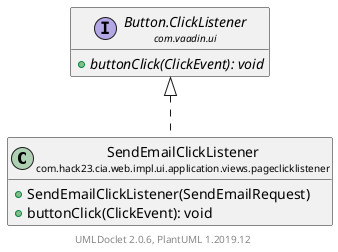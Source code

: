 @startuml
    set namespaceSeparator none
    hide empty fields
    hide empty methods

    class "<size:14>SendEmailClickListener\n<size:10>com.hack23.cia.web.impl.ui.application.views.pageclicklistener" as com.hack23.cia.web.impl.ui.application.views.pageclicklistener.SendEmailClickListener [[SendEmailClickListener.html]] {
        +SendEmailClickListener(SendEmailRequest)
        +buttonClick(ClickEvent): void
    }

    interface "<size:14>Button.ClickListener\n<size:10>com.vaadin.ui" as com.vaadin.ui.Button.ClickListener {
        {abstract} +buttonClick(ClickEvent): void
    }

    com.vaadin.ui.Button.ClickListener <|.. com.hack23.cia.web.impl.ui.application.views.pageclicklistener.SendEmailClickListener

    center footer UMLDoclet 2.0.6, PlantUML 1.2019.12
@enduml
